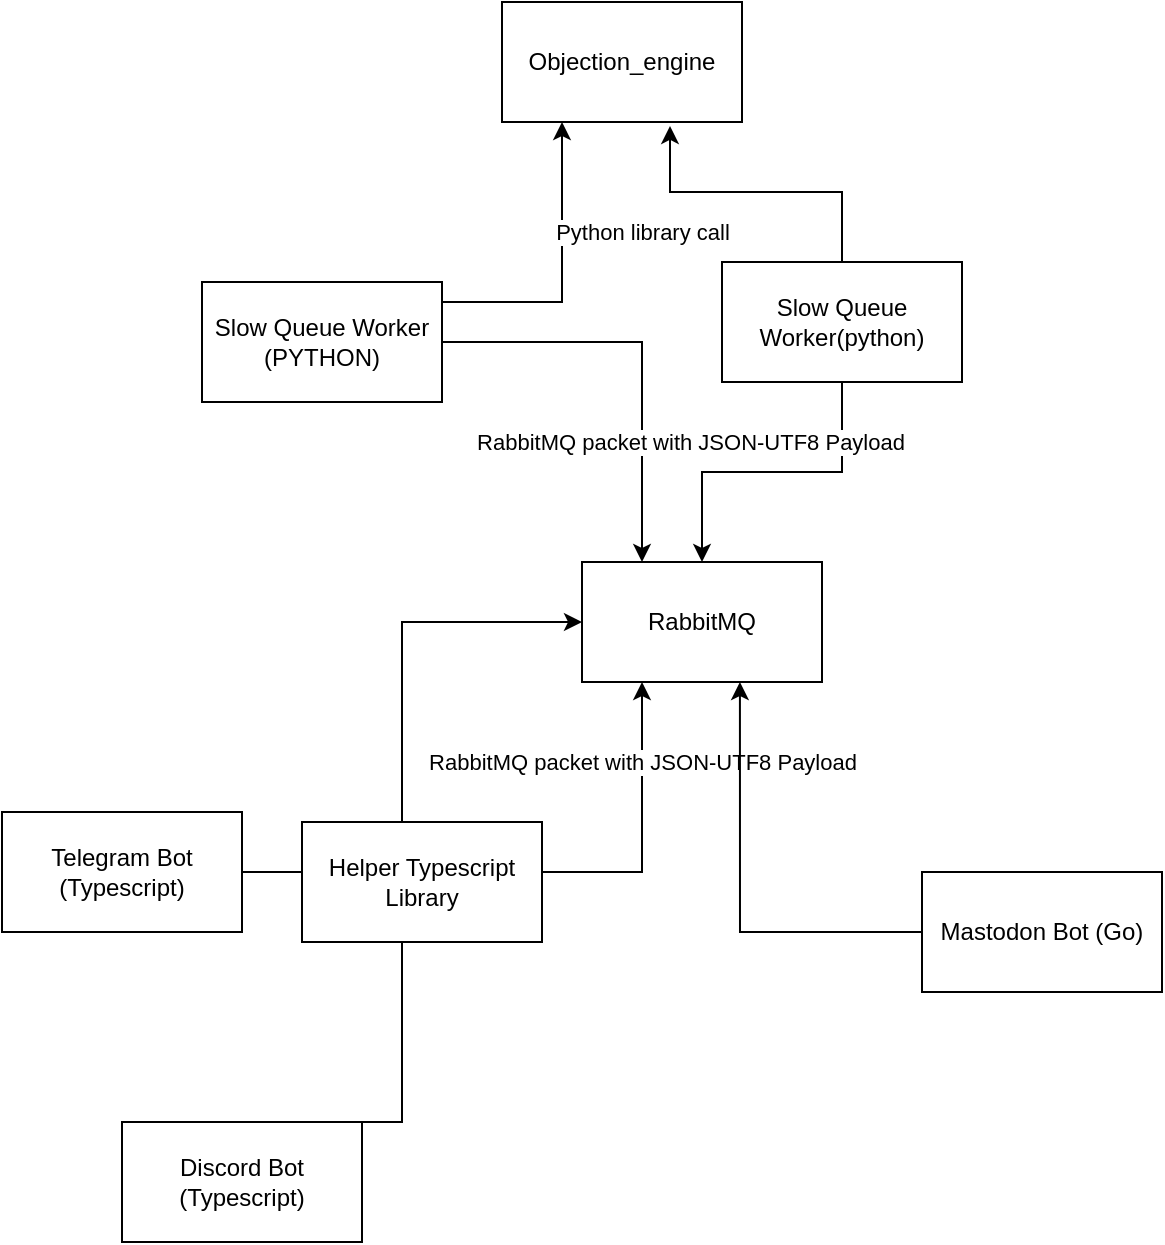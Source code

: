 <mxfile version="19.0.0" type="github"><diagram id="tIxK_IksReyu85yQJSXv" name="Page-1"><mxGraphModel dx="1301" dy="604" grid="1" gridSize="10" guides="1" tooltips="1" connect="1" arrows="1" fold="1" page="1" pageScale="1" pageWidth="827" pageHeight="1169" math="0" shadow="0"><root><mxCell id="0"/><mxCell id="1" parent="0"/><mxCell id="DBtX0OLvscyrI7mACLas-1" value="RabbitMQ" style="rounded=0;whiteSpace=wrap;html=1;" vertex="1" parent="1"><mxGeometry x="360" y="400" width="120" height="60" as="geometry"/></mxCell><mxCell id="DBtX0OLvscyrI7mACLas-11" style="edgeStyle=orthogonalEdgeStyle;rounded=0;orthogonalLoop=1;jettySize=auto;html=1;" edge="1" parent="1" source="DBtX0OLvscyrI7mACLas-2" target="DBtX0OLvscyrI7mACLas-1"><mxGeometry relative="1" as="geometry"/></mxCell><mxCell id="DBtX0OLvscyrI7mACLas-18" style="edgeStyle=orthogonalEdgeStyle;rounded=0;orthogonalLoop=1;jettySize=auto;html=1;entryX=0.7;entryY=1.033;entryDx=0;entryDy=0;entryPerimeter=0;" edge="1" parent="1" source="DBtX0OLvscyrI7mACLas-2" target="DBtX0OLvscyrI7mACLas-15"><mxGeometry relative="1" as="geometry"/></mxCell><mxCell id="DBtX0OLvscyrI7mACLas-2" value="Slow Queue Worker(python)" style="rounded=0;whiteSpace=wrap;html=1;" vertex="1" parent="1"><mxGeometry x="430" y="250" width="120" height="60" as="geometry"/></mxCell><mxCell id="DBtX0OLvscyrI7mACLas-12" style="edgeStyle=orthogonalEdgeStyle;rounded=0;orthogonalLoop=1;jettySize=auto;html=1;entryX=0.25;entryY=0;entryDx=0;entryDy=0;" edge="1" parent="1" source="DBtX0OLvscyrI7mACLas-3" target="DBtX0OLvscyrI7mACLas-1"><mxGeometry relative="1" as="geometry"/></mxCell><mxCell id="DBtX0OLvscyrI7mACLas-14" value="RabbitMQ packet with JSON-UTF8 Payload" style="edgeLabel;html=1;align=center;verticalAlign=middle;resizable=0;points=[];" vertex="1" connectable="0" parent="DBtX0OLvscyrI7mACLas-12"><mxGeometry x="-0.381" relative="1" as="geometry"><mxPoint x="59" y="50" as="offset"/></mxGeometry></mxCell><mxCell id="DBtX0OLvscyrI7mACLas-17" style="edgeStyle=orthogonalEdgeStyle;rounded=0;orthogonalLoop=1;jettySize=auto;html=1;entryX=0.25;entryY=1;entryDx=0;entryDy=0;" edge="1" parent="1" source="DBtX0OLvscyrI7mACLas-3" target="DBtX0OLvscyrI7mACLas-15"><mxGeometry relative="1" as="geometry"><Array as="points"><mxPoint x="350" y="270"/></Array></mxGeometry></mxCell><mxCell id="DBtX0OLvscyrI7mACLas-19" value="Python library call" style="edgeLabel;html=1;align=center;verticalAlign=middle;resizable=0;points=[];" vertex="1" connectable="0" parent="DBtX0OLvscyrI7mACLas-17"><mxGeometry x="0.267" y="3" relative="1" as="geometry"><mxPoint x="43" as="offset"/></mxGeometry></mxCell><mxCell id="DBtX0OLvscyrI7mACLas-3" value="Slow Queue Worker (PYTHON)" style="rounded=0;whiteSpace=wrap;html=1;" vertex="1" parent="1"><mxGeometry x="170" y="260" width="120" height="60" as="geometry"/></mxCell><mxCell id="DBtX0OLvscyrI7mACLas-15" value="Objection_engine" style="rounded=0;whiteSpace=wrap;html=1;" vertex="1" parent="1"><mxGeometry x="320" y="120" width="120" height="60" as="geometry"/></mxCell><mxCell id="DBtX0OLvscyrI7mACLas-23" style="edgeStyle=orthogonalEdgeStyle;rounded=0;orthogonalLoop=1;jettySize=auto;html=1;entryX=0.25;entryY=1;entryDx=0;entryDy=0;" edge="1" parent="1" source="DBtX0OLvscyrI7mACLas-22" target="DBtX0OLvscyrI7mACLas-1"><mxGeometry relative="1" as="geometry"/></mxCell><mxCell id="DBtX0OLvscyrI7mACLas-22" value="Telegram Bot (Typescript)" style="rounded=0;whiteSpace=wrap;html=1;" vertex="1" parent="1"><mxGeometry x="70" y="525" width="120" height="60" as="geometry"/></mxCell><mxCell id="DBtX0OLvscyrI7mACLas-24" value="RabbitMQ packet with JSON-UTF8 Payload" style="edgeLabel;html=1;align=center;verticalAlign=middle;resizable=0;points=[];" vertex="1" connectable="0" parent="1"><mxGeometry x="390" y="500" as="geometry"/></mxCell><mxCell id="DBtX0OLvscyrI7mACLas-26" style="edgeStyle=orthogonalEdgeStyle;rounded=0;orthogonalLoop=1;jettySize=auto;html=1;entryX=0.658;entryY=1;entryDx=0;entryDy=0;entryPerimeter=0;" edge="1" parent="1" source="DBtX0OLvscyrI7mACLas-25" target="DBtX0OLvscyrI7mACLas-1"><mxGeometry relative="1" as="geometry"/></mxCell><mxCell id="DBtX0OLvscyrI7mACLas-25" value="Mastodon Bot (Go)" style="rounded=0;whiteSpace=wrap;html=1;" vertex="1" parent="1"><mxGeometry x="530" y="555" width="120" height="60" as="geometry"/></mxCell><mxCell id="DBtX0OLvscyrI7mACLas-30" style="edgeStyle=orthogonalEdgeStyle;rounded=0;orthogonalLoop=1;jettySize=auto;html=1;exitX=0.25;exitY=0;exitDx=0;exitDy=0;entryX=0;entryY=0.5;entryDx=0;entryDy=0;" edge="1" parent="1" source="DBtX0OLvscyrI7mACLas-28" target="DBtX0OLvscyrI7mACLas-1"><mxGeometry relative="1" as="geometry"><Array as="points"><mxPoint x="270" y="680"/><mxPoint x="270" y="430"/></Array></mxGeometry></mxCell><mxCell id="DBtX0OLvscyrI7mACLas-28" value="Discord Bot (Typescript)" style="rounded=0;whiteSpace=wrap;html=1;" vertex="1" parent="1"><mxGeometry x="130" y="680" width="120" height="60" as="geometry"/></mxCell><mxCell id="DBtX0OLvscyrI7mACLas-27" value="Helper Typescript Library" style="rounded=0;whiteSpace=wrap;html=1;" vertex="1" parent="1"><mxGeometry x="220" y="530" width="120" height="60" as="geometry"/></mxCell></root></mxGraphModel></diagram></mxfile>